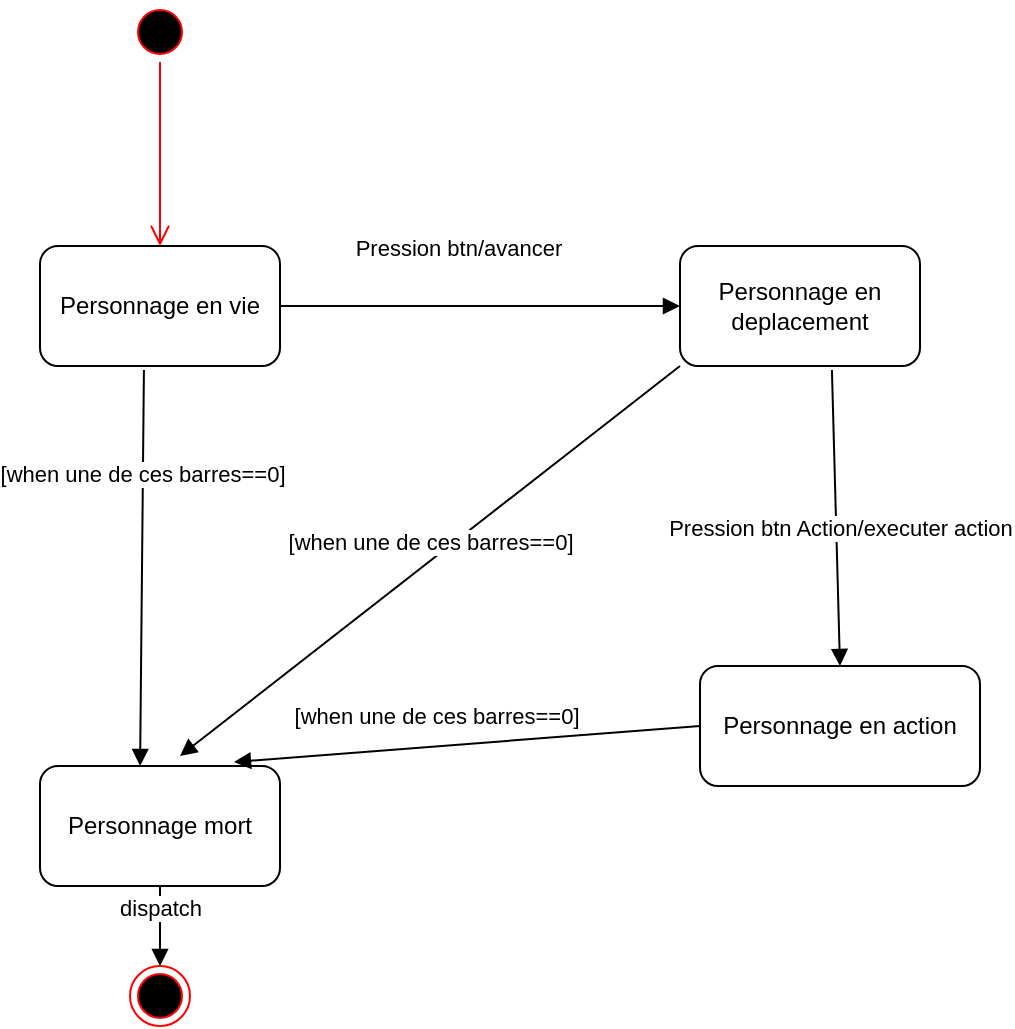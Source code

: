 <mxfile version="14.0.5" type="device"><diagram id="kgpKYQtTHZ0yAKxKKP6v" name="Page-1"><mxGraphModel dx="868" dy="425" grid="1" gridSize="10" guides="1" tooltips="1" connect="1" arrows="1" fold="1" page="1" pageScale="1" pageWidth="850" pageHeight="1100" math="0" shadow="0"><root><mxCell id="0"/><mxCell id="1" parent="0"/><mxCell id="2ZwqNQ5VwJBWEpZGoCcm-1" value="Personnage en vie&lt;br&gt;" style="rounded=1;whiteSpace=wrap;html=1;" vertex="1" parent="1"><mxGeometry x="150" y="150" width="120" height="60" as="geometry"/></mxCell><mxCell id="2ZwqNQ5VwJBWEpZGoCcm-4" value="Pression btn/avancer&lt;br&gt;" style="html=1;verticalAlign=bottom;endArrow=block;exitX=1;exitY=0.5;exitDx=0;exitDy=0;entryX=0;entryY=0.5;entryDx=0;entryDy=0;" edge="1" parent="1" source="2ZwqNQ5VwJBWEpZGoCcm-1" target="2ZwqNQ5VwJBWEpZGoCcm-5"><mxGeometry x="-0.111" y="20" width="80" relative="1" as="geometry"><mxPoint x="290" y="179.5" as="sourcePoint"/><mxPoint x="450" y="180" as="targetPoint"/><mxPoint as="offset"/></mxGeometry></mxCell><mxCell id="2ZwqNQ5VwJBWEpZGoCcm-5" value="Personnage en deplacement&lt;br&gt;" style="rounded=1;whiteSpace=wrap;html=1;" vertex="1" parent="1"><mxGeometry x="470" y="150" width="120" height="60" as="geometry"/></mxCell><mxCell id="2ZwqNQ5VwJBWEpZGoCcm-6" value="Personnage en action&lt;br&gt;" style="rounded=1;whiteSpace=wrap;html=1;" vertex="1" parent="1"><mxGeometry x="480" y="360" width="140" height="60" as="geometry"/></mxCell><mxCell id="2ZwqNQ5VwJBWEpZGoCcm-7" value="Pression btn Action/executer action&lt;br&gt;" style="html=1;verticalAlign=bottom;endArrow=block;entryX=0.5;entryY=0;entryDx=0;entryDy=0;exitX=0.633;exitY=1.033;exitDx=0;exitDy=0;exitPerimeter=0;" edge="1" parent="1" source="2ZwqNQ5VwJBWEpZGoCcm-5" target="2ZwqNQ5VwJBWEpZGoCcm-6"><mxGeometry x="0.19" y="2" width="80" relative="1" as="geometry"><mxPoint x="380" y="280" as="sourcePoint"/><mxPoint x="470" y="280" as="targetPoint"/><mxPoint as="offset"/></mxGeometry></mxCell><mxCell id="2ZwqNQ5VwJBWEpZGoCcm-12" value="" style="ellipse;html=1;shape=startState;fillColor=#000000;strokeColor=#ff0000;" vertex="1" parent="1"><mxGeometry x="195" y="28" width="30" height="30" as="geometry"/></mxCell><mxCell id="2ZwqNQ5VwJBWEpZGoCcm-13" value="" style="edgeStyle=orthogonalEdgeStyle;html=1;verticalAlign=bottom;endArrow=open;endSize=8;strokeColor=#ff0000;exitX=0.5;exitY=1;exitDx=0;exitDy=0;entryX=0.5;entryY=0;entryDx=0;entryDy=0;" edge="1" source="2ZwqNQ5VwJBWEpZGoCcm-12" parent="1" target="2ZwqNQ5VwJBWEpZGoCcm-1"><mxGeometry relative="1" as="geometry"><mxPoint x="213" y="140" as="targetPoint"/><Array as="points"><mxPoint x="210" y="58"/></Array></mxGeometry></mxCell><mxCell id="2ZwqNQ5VwJBWEpZGoCcm-17" value="Personnage mort&lt;br&gt;" style="rounded=1;whiteSpace=wrap;html=1;" vertex="1" parent="1"><mxGeometry x="150" y="410" width="120" height="60" as="geometry"/></mxCell><mxCell id="2ZwqNQ5VwJBWEpZGoCcm-18" value="" style="ellipse;html=1;shape=endState;fillColor=#000000;strokeColor=#ff0000;" vertex="1" parent="1"><mxGeometry x="195" y="510" width="30" height="30" as="geometry"/></mxCell><mxCell id="2ZwqNQ5VwJBWEpZGoCcm-19" value="dispatch" style="html=1;verticalAlign=bottom;endArrow=block;exitX=0.5;exitY=1;exitDx=0;exitDy=0;entryX=0.5;entryY=0;entryDx=0;entryDy=0;" edge="1" parent="1" source="2ZwqNQ5VwJBWEpZGoCcm-17" target="2ZwqNQ5VwJBWEpZGoCcm-18"><mxGeometry width="80" relative="1" as="geometry"><mxPoint x="225" y="490" as="sourcePoint"/><mxPoint x="305" y="490" as="targetPoint"/></mxGeometry></mxCell><mxCell id="2ZwqNQ5VwJBWEpZGoCcm-20" value="[when une de ces barres==0]" style="html=1;verticalAlign=bottom;endArrow=block;exitX=0.433;exitY=1.033;exitDx=0;exitDy=0;exitPerimeter=0;entryX=0.417;entryY=0;entryDx=0;entryDy=0;entryPerimeter=0;" edge="1" parent="1" source="2ZwqNQ5VwJBWEpZGoCcm-1" target="2ZwqNQ5VwJBWEpZGoCcm-17"><mxGeometry x="-0.383" width="80" relative="1" as="geometry"><mxPoint x="350" y="420" as="sourcePoint"/><mxPoint x="202" y="400" as="targetPoint"/><mxPoint as="offset"/></mxGeometry></mxCell><mxCell id="2ZwqNQ5VwJBWEpZGoCcm-21" value="[when une de ces barres==0]" style="html=1;verticalAlign=bottom;endArrow=block;exitX=0;exitY=1;exitDx=0;exitDy=0;" edge="1" parent="1" source="2ZwqNQ5VwJBWEpZGoCcm-5"><mxGeometry width="80" relative="1" as="geometry"><mxPoint x="350" y="420" as="sourcePoint"/><mxPoint x="220" y="405" as="targetPoint"/></mxGeometry></mxCell><mxCell id="2ZwqNQ5VwJBWEpZGoCcm-22" value="[when une de ces barres==0]" style="html=1;verticalAlign=bottom;endArrow=block;exitX=0;exitY=0.5;exitDx=0;exitDy=0;entryX=0.808;entryY=-0.033;entryDx=0;entryDy=0;entryPerimeter=0;" edge="1" parent="1" source="2ZwqNQ5VwJBWEpZGoCcm-6" target="2ZwqNQ5VwJBWEpZGoCcm-17"><mxGeometry x="0.128" y="-6" width="80" relative="1" as="geometry"><mxPoint x="350" y="420" as="sourcePoint"/><mxPoint x="250" y="400" as="targetPoint"/><mxPoint as="offset"/></mxGeometry></mxCell></root></mxGraphModel></diagram></mxfile>